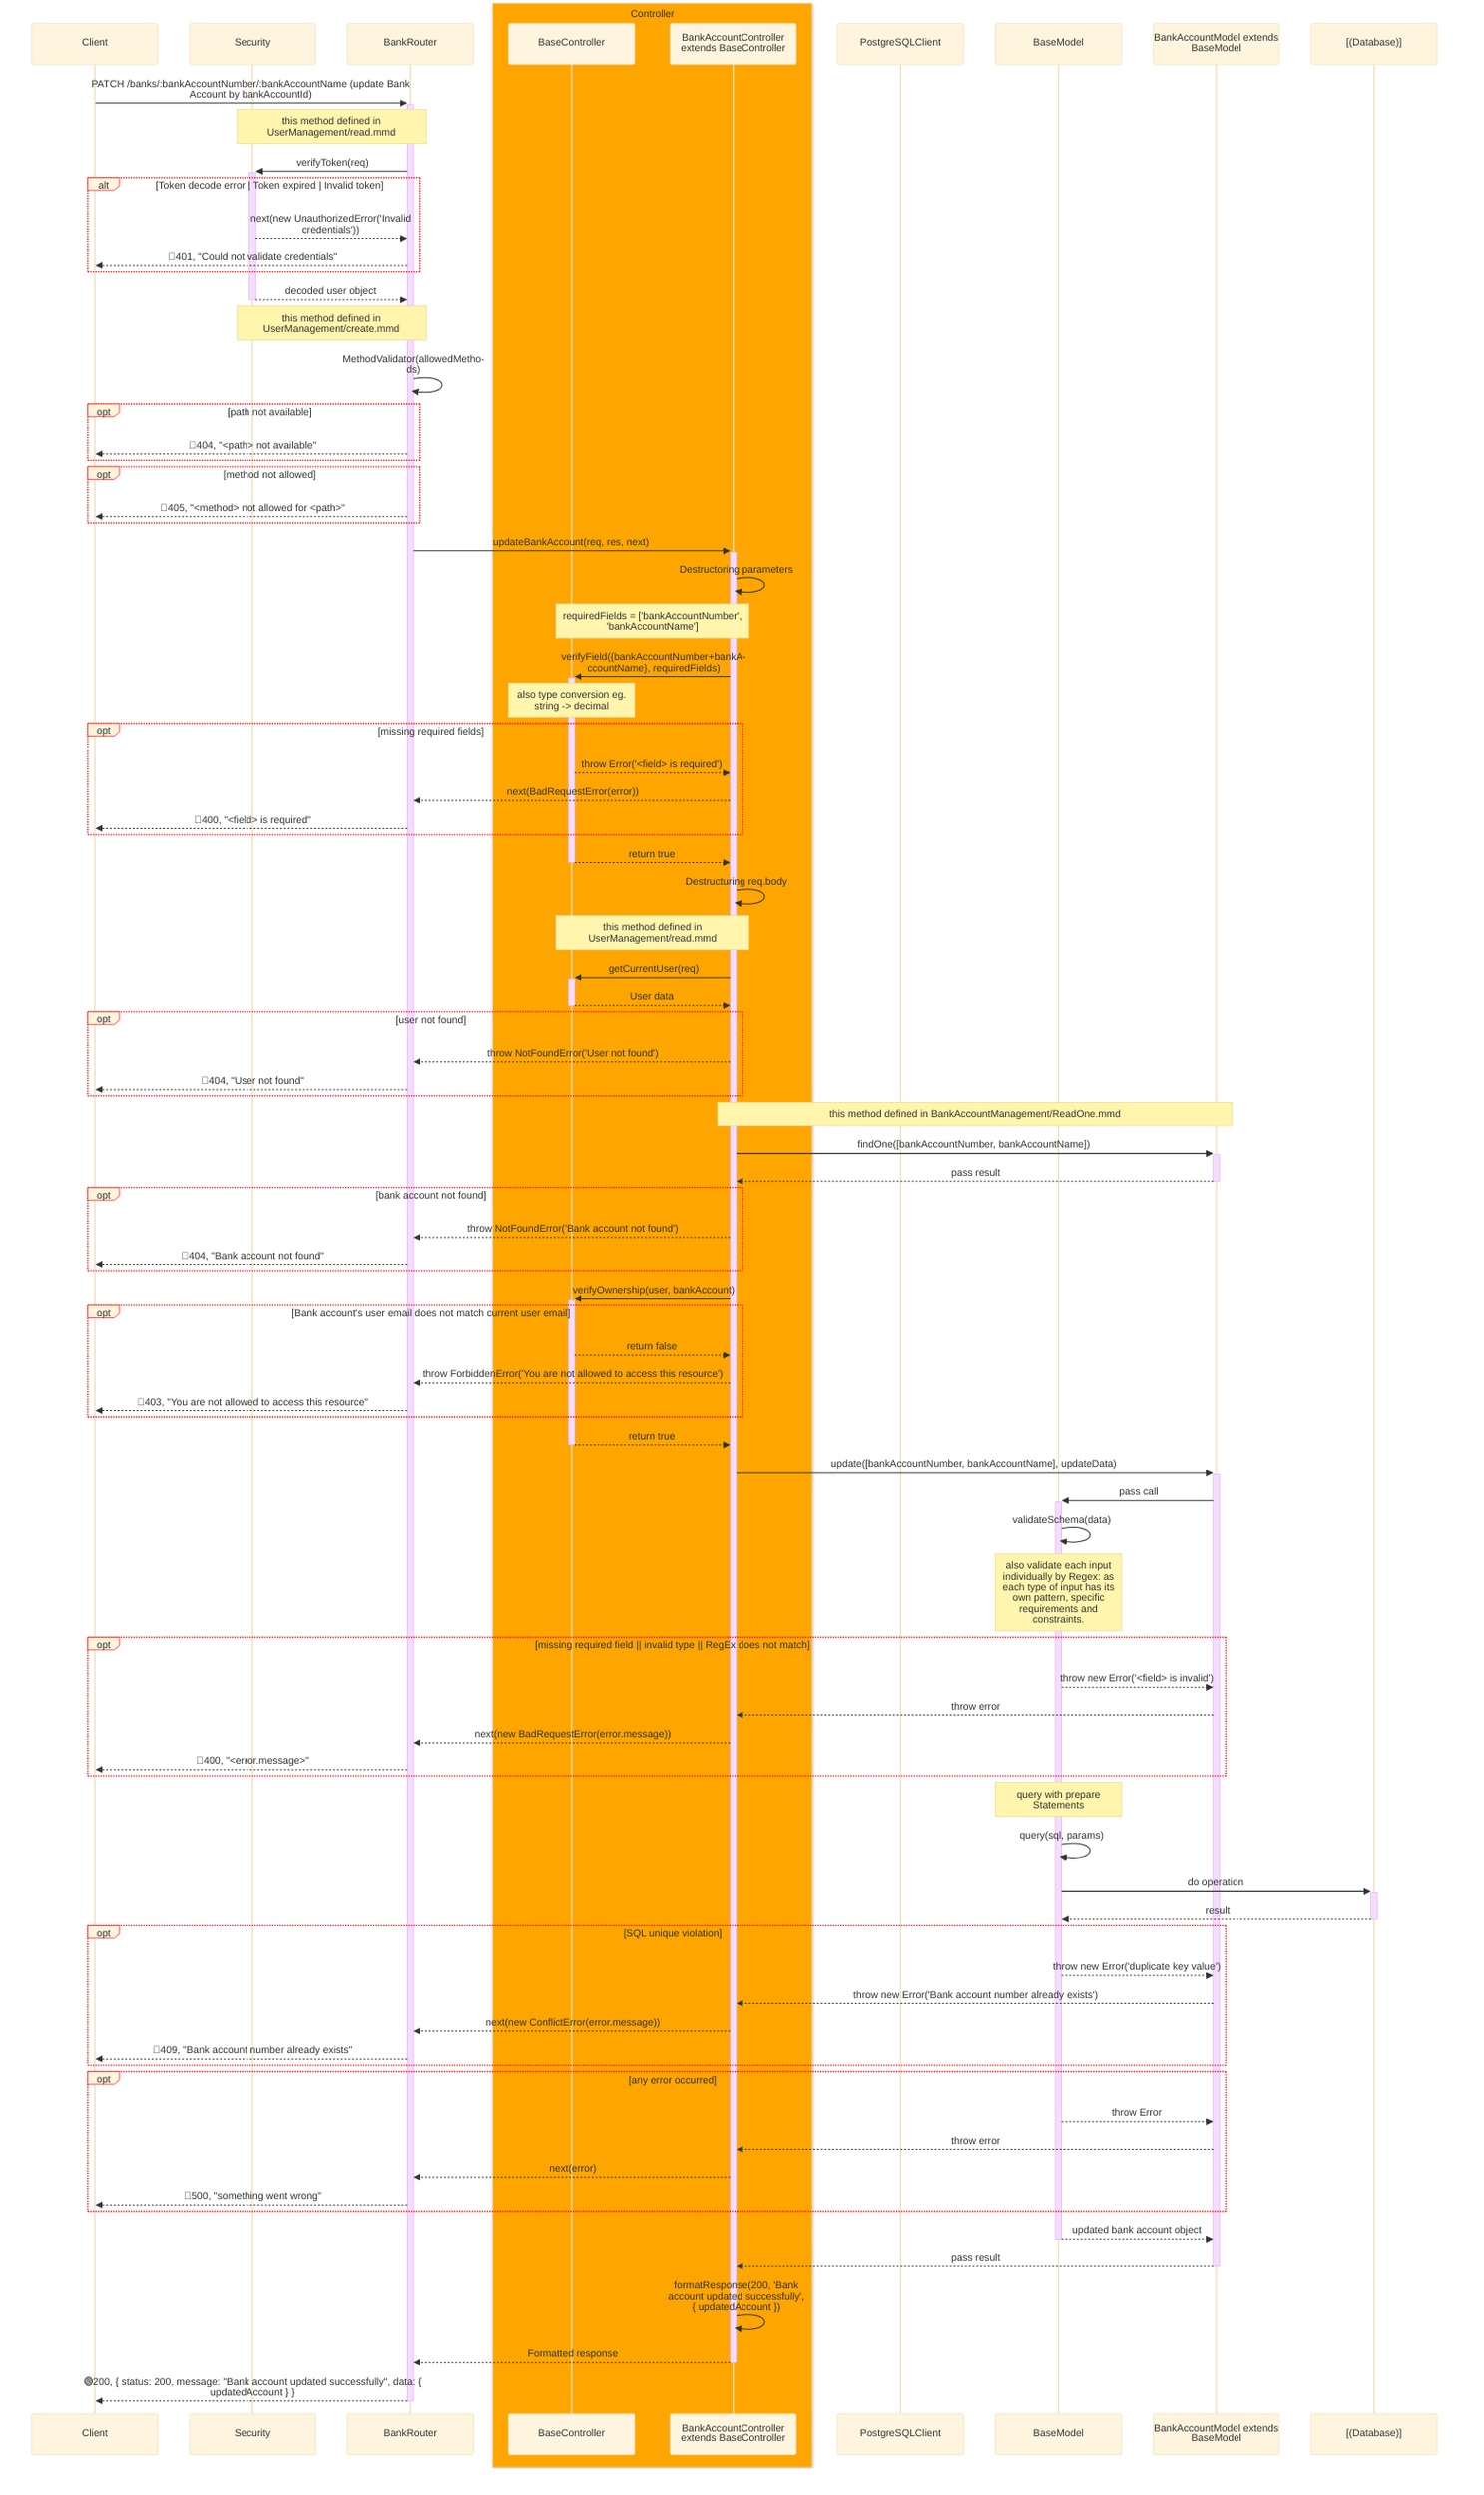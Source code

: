 %%{
    init: {
        "theme":"base",
        "themeVariables": {
            'labelBoxBorderColor': '#ff0000'
        },
        "sequence": { 
            "wrap": true, 
            "width": 200 
        } 
    }
}%%
sequenceDiagram
    participant Client
    participant Sec as Security
    participant Router as BankRouter
    box orange Controller
        participant BaseCont as BaseController
        participant Cont as BankAccountController extends BaseController
    end
    participant PGClient as PostgreSQLClient
    participant BaseModel as BaseModel 
    participant Model as BankAccountModel extends BaseModel
    participant DB as [(Database)]

    Client->>+Router: PATCH /banks/:bankAccountNumber/:bankAccountName (update Bank Account by bankAccountId)
    Note over Sec, Router: this method defined in UserManagement/read.mmd
    Router->>+Sec: verifyToken(req)
    alt Token decode error | Token expired | Invalid token
        Sec-->>Router: next(new UnauthorizedError('Invalid credentials'))
        Router-->>Client: 🔴401, "Could not validate credentials"
    end
    Sec-->>-Router: decoded user object 

    Note over Sec, Router: this method defined in UserManagement/create.mmd
    Router->>Router: MethodValidator(allowedMethods)
    opt path not available
        Router-->>Client: 🔴404, "<path> not available"
    end
    opt method not allowed
        Router-->>Client: 🔴405, "<method> not allowed for <path>"
    end
    Router->>+Cont: updateBankAccount(req, res, next)
    Cont->>Cont: Destructoring parameters
    Note over Cont, BaseCont: requiredFields = ['bankAccountNumber', 'bankAccountName']
    Cont->>+BaseCont: verifyField({bankAccountNumber+bankAccountName}, requiredFields)
    Note over BaseCont: also type conversion eg. string -> decimal
    opt missing required fields
        BaseCont-->>Cont: throw Error('<field> is required')
        Cont-->>Router: next(BadRequestError(error))
        Router-->>Client: 🔴400, "<field> is required"
    end
    BaseCont-->>-Cont: return true
    Cont->>Cont: Destructuring req.body
    Note over Cont, BaseCont: this method defined in UserManagement/read.mmd
    Cont->>+BaseCont: getCurrentUser(req)
    BaseCont-->>-Cont: User data
    opt user not found
        Cont-->>Router: throw NotFoundError('User not found')
        Router-->>Client: 🔴404, "User not found"
    end

    Note over Cont, Model: this method defined in BankAccountManagement/ReadOne.mmd
    Cont->>+Model: findOne([bankAccountNumber, bankAccountName])
    Model-->>-Cont: pass result
    opt bank account not found
        Cont-->>Router: throw NotFoundError('Bank account not found')
        Router-->>Client: 🔴404, "Bank account not found"
    end

    Cont->>+BaseCont: verifyOwnership(user, bankAccount)
    opt Bank account's user email does not match current user email
        BaseCont-->>Cont: return false
        Cont-->>Router: throw ForbiddenError('You are not allowed to access this resource')
        Router-->>Client: 🔴403, "You are not allowed to access this resource"
    end
    BaseCont-->>-Cont: return true
    Cont->>+Model: update([bankAccountNumber, bankAccountName], updateData)
    Model->>+BaseModel: pass call
    BaseModel->>BaseModel: validateSchema(data) 
    Note over BaseModel: also validate each input individually by Regex: as each type of input has its own pattern, specific requirements and constraints.
    opt missing required field || invalid type || RegEx does not match
        BaseModel-->>Model: throw new Error('<field> is invalid')
        Model-->>Cont: throw error
        Cont-->>Router: next(new BadRequestError(error.message))
        Router-->>Client: 🔴400, "<error.message>"
    end
    Note over BaseModel: query with prepare Statements
    BaseModel->>BaseModel: query(sql, params)
    BaseModel->>+DB: do operation
    DB-->>-BaseModel: result
    opt SQL unique violation
        BaseModel-->>Model: throw new Error('duplicate key value')
        Model-->>Cont: throw new Error('Bank account number already exists')
        Cont-->>Router: next(new ConflictError(error.message))
        Router-->>Client: 🔴409, "Bank account number already exists"
    end
    opt any error occurred
        BaseModel-->>Model: throw Error
        Model-->>Cont: throw error
        Cont-->>Router: next(error)
        Router-->>Client: 🔴500, "something went wrong"
    end
    BaseModel-->>-Model: updated bank account object
    Model-->>-Cont: pass result
    Cont->>Cont: formatResponse(200, 'Bank account updated successfully', { updatedAccount })
    Cont-->>-Router: Formatted response
    Router-->>-Client: 🟢200, { status: 200, message: "Bank account updated successfully", data: { updatedAccount } }